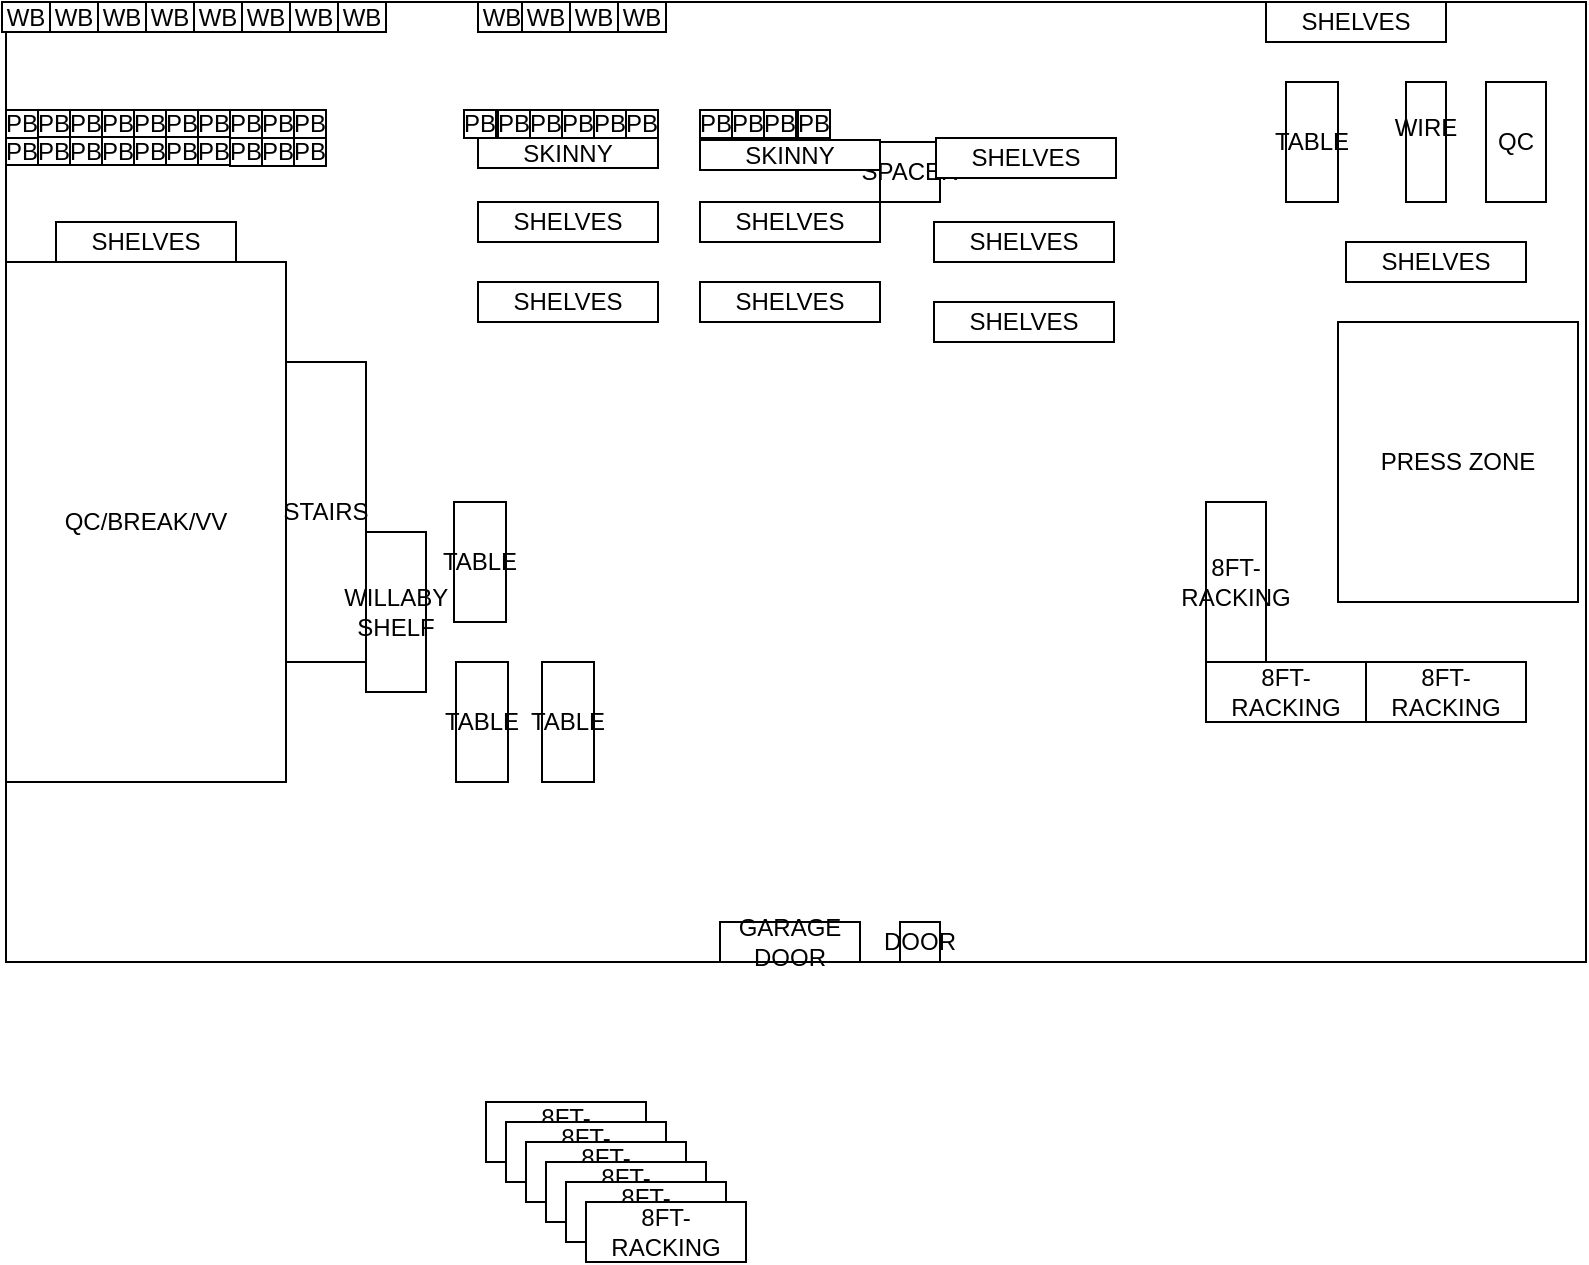<mxfile version="24.8.3">
  <diagram name="Page-1" id="p2TR9Vz6fpGwFdtY-92V">
    <mxGraphModel dx="1020" dy="631" grid="1" gridSize="10" guides="1" tooltips="1" connect="1" arrows="1" fold="1" page="1" pageScale="1" pageWidth="850" pageHeight="1100" math="0" shadow="0">
      <root>
        <mxCell id="0" />
        <mxCell id="1" parent="0" />
        <mxCell id="fRGhDktETYHb91IR-q1d-1" value="" style="rounded=0;whiteSpace=wrap;html=1;movable=0;resizable=0;rotatable=0;deletable=0;editable=0;locked=1;connectable=0;" vertex="1" parent="1">
          <mxGeometry x="80" y="60" width="790" height="480" as="geometry" />
        </mxCell>
        <mxCell id="fRGhDktETYHb91IR-q1d-3" value="QC/BREAK/VV" style="rounded=0;whiteSpace=wrap;html=1;" vertex="1" parent="1">
          <mxGeometry x="80" y="190" width="140" height="260" as="geometry" />
        </mxCell>
        <mxCell id="fRGhDktETYHb91IR-q1d-4" value="8FT-RACKING" style="rounded=0;whiteSpace=wrap;html=1;direction=west;" vertex="1" parent="1">
          <mxGeometry x="320" y="610" width="80" height="30" as="geometry" />
        </mxCell>
        <mxCell id="fRGhDktETYHb91IR-q1d-5" value="SPACER" style="whiteSpace=wrap;html=1;aspect=fixed;" vertex="1" parent="1">
          <mxGeometry x="517" y="130" width="30" height="30" as="geometry" />
        </mxCell>
        <mxCell id="fRGhDktETYHb91IR-q1d-6" value="8FT-RACKING" style="rounded=0;whiteSpace=wrap;html=1;direction=west;" vertex="1" parent="1">
          <mxGeometry x="330" y="620" width="80" height="30" as="geometry" />
        </mxCell>
        <mxCell id="fRGhDktETYHb91IR-q1d-7" value="8FT-RACKING" style="rounded=0;whiteSpace=wrap;html=1;direction=west;" vertex="1" parent="1">
          <mxGeometry x="340" y="630" width="80" height="30" as="geometry" />
        </mxCell>
        <mxCell id="fRGhDktETYHb91IR-q1d-8" value="8FT-RACKING" style="rounded=0;whiteSpace=wrap;html=1;direction=west;" vertex="1" parent="1">
          <mxGeometry x="350" y="640" width="80" height="30" as="geometry" />
        </mxCell>
        <mxCell id="fRGhDktETYHb91IR-q1d-9" value="8FT-RACKING" style="rounded=0;whiteSpace=wrap;html=1;direction=west;" vertex="1" parent="1">
          <mxGeometry x="360" y="650" width="80" height="30" as="geometry" />
        </mxCell>
        <mxCell id="fRGhDktETYHb91IR-q1d-10" value="8FT-RACKING" style="rounded=0;whiteSpace=wrap;html=1;direction=west;" vertex="1" parent="1">
          <mxGeometry x="370" y="660" width="80" height="30" as="geometry" />
        </mxCell>
        <mxCell id="fRGhDktETYHb91IR-q1d-11" value="8FT-RACKING" style="rounded=0;whiteSpace=wrap;html=1;direction=west;" vertex="1" parent="1">
          <mxGeometry x="680" y="390" width="80" height="30" as="geometry" />
        </mxCell>
        <mxCell id="fRGhDktETYHb91IR-q1d-12" value="STAIRS" style="rounded=0;whiteSpace=wrap;html=1;direction=west;" vertex="1" parent="1">
          <mxGeometry x="220" y="240" width="40" height="150" as="geometry" />
        </mxCell>
        <mxCell id="fRGhDktETYHb91IR-q1d-13" value="SHELVES" style="rounded=0;whiteSpace=wrap;html=1;direction=west;" vertex="1" parent="1">
          <mxGeometry x="545" y="128" width="90" height="20" as="geometry" />
        </mxCell>
        <mxCell id="fRGhDktETYHb91IR-q1d-14" value="SHELVES" style="rounded=0;whiteSpace=wrap;html=1;" vertex="1" parent="1">
          <mxGeometry x="750" y="180" width="90" height="20" as="geometry" />
        </mxCell>
        <mxCell id="fRGhDktETYHb91IR-q1d-15" value="SHELVES" style="rounded=0;whiteSpace=wrap;html=1;" vertex="1" parent="1">
          <mxGeometry x="710" y="60" width="90" height="20" as="geometry" />
        </mxCell>
        <mxCell id="fRGhDktETYHb91IR-q1d-16" value="SHELVES" style="rounded=0;whiteSpace=wrap;html=1;" vertex="1" parent="1">
          <mxGeometry x="544" y="170" width="90" height="20" as="geometry" />
        </mxCell>
        <mxCell id="fRGhDktETYHb91IR-q1d-17" value="SHELVES" style="rounded=0;whiteSpace=wrap;html=1;" vertex="1" parent="1">
          <mxGeometry x="427" y="200" width="90" height="20" as="geometry" />
        </mxCell>
        <mxCell id="fRGhDktETYHb91IR-q1d-18" value="SHELVES" style="rounded=0;whiteSpace=wrap;html=1;" vertex="1" parent="1">
          <mxGeometry x="316" y="200" width="90" height="20" as="geometry" />
        </mxCell>
        <mxCell id="fRGhDktETYHb91IR-q1d-19" value="SHELVES" style="rounded=0;whiteSpace=wrap;html=1;" vertex="1" parent="1">
          <mxGeometry x="105" y="170" width="90" height="20" as="geometry" />
        </mxCell>
        <mxCell id="fRGhDktETYHb91IR-q1d-20" value="SHELVES" style="rounded=0;whiteSpace=wrap;html=1;" vertex="1" parent="1">
          <mxGeometry x="427" y="160" width="90" height="20" as="geometry" />
        </mxCell>
        <mxCell id="fRGhDktETYHb91IR-q1d-21" value="SHELVES" style="rounded=0;whiteSpace=wrap;html=1;" vertex="1" parent="1">
          <mxGeometry x="316" y="160" width="90" height="20" as="geometry" />
        </mxCell>
        <mxCell id="fRGhDktETYHb91IR-q1d-22" value="SHELVES" style="rounded=0;whiteSpace=wrap;html=1;direction=west;" vertex="1" parent="1">
          <mxGeometry x="544" y="210" width="90" height="20" as="geometry" />
        </mxCell>
        <mxCell id="fRGhDktETYHb91IR-q1d-23" value="SKINNY" style="rounded=0;whiteSpace=wrap;html=1;" vertex="1" parent="1">
          <mxGeometry x="427" y="129" width="90" height="15" as="geometry" />
        </mxCell>
        <mxCell id="fRGhDktETYHb91IR-q1d-24" value="SKINNY" style="rounded=0;whiteSpace=wrap;html=1;" vertex="1" parent="1">
          <mxGeometry x="316" y="128" width="90" height="15" as="geometry" />
        </mxCell>
        <mxCell id="fRGhDktETYHb91IR-q1d-29" value="TABLE" style="rounded=0;whiteSpace=wrap;html=1;direction=north;" vertex="1" parent="1">
          <mxGeometry x="720" y="100" width="26" height="60" as="geometry" />
        </mxCell>
        <mxCell id="fRGhDktETYHb91IR-q1d-30" value="WILLABY SHELF" style="rounded=0;whiteSpace=wrap;html=1;direction=north;" vertex="1" parent="1">
          <mxGeometry x="260" y="325" width="30" height="80" as="geometry" />
        </mxCell>
        <mxCell id="fRGhDktETYHb91IR-q1d-31" value="TABLE" style="rounded=0;whiteSpace=wrap;html=1;direction=north;" vertex="1" parent="1">
          <mxGeometry x="348" y="390" width="26" height="60" as="geometry" />
        </mxCell>
        <mxCell id="fRGhDktETYHb91IR-q1d-32" value="TABLE" style="rounded=0;whiteSpace=wrap;html=1;direction=south;" vertex="1" parent="1">
          <mxGeometry x="304" y="310" width="26" height="60" as="geometry" />
        </mxCell>
        <mxCell id="fRGhDktETYHb91IR-q1d-33" value="TABLE" style="rounded=0;whiteSpace=wrap;html=1;direction=south;" vertex="1" parent="1">
          <mxGeometry x="305" y="390" width="26" height="60" as="geometry" />
        </mxCell>
        <mxCell id="fRGhDktETYHb91IR-q1d-34" value="QC" style="rounded=0;whiteSpace=wrap;html=1;direction=south;" vertex="1" parent="1">
          <mxGeometry x="820" y="100" width="30" height="60" as="geometry" />
        </mxCell>
        <mxCell id="fRGhDktETYHb91IR-q1d-35" value="8FT-RACKING" style="rounded=0;whiteSpace=wrap;html=1;direction=north;" vertex="1" parent="1">
          <mxGeometry x="680" y="310" width="30" height="80" as="geometry" />
        </mxCell>
        <mxCell id="fRGhDktETYHb91IR-q1d-36" value="8FT-RACKING" style="rounded=0;whiteSpace=wrap;html=1;direction=west;" vertex="1" parent="1">
          <mxGeometry x="760" y="390" width="80" height="30" as="geometry" />
        </mxCell>
        <mxCell id="fRGhDktETYHb91IR-q1d-37" value="GARAGE DOOR" style="rounded=0;whiteSpace=wrap;html=1;" vertex="1" parent="1">
          <mxGeometry x="437" y="520" width="70" height="20" as="geometry" />
        </mxCell>
        <mxCell id="fRGhDktETYHb91IR-q1d-38" value="DOOR" style="rounded=0;whiteSpace=wrap;html=1;" vertex="1" parent="1">
          <mxGeometry x="527" y="520" width="20" height="20" as="geometry" />
        </mxCell>
        <mxCell id="fRGhDktETYHb91IR-q1d-41" value="WB" style="rounded=0;whiteSpace=wrap;html=1;" vertex="1" parent="1">
          <mxGeometry x="78" y="60" width="24" height="15" as="geometry" />
        </mxCell>
        <mxCell id="fRGhDktETYHb91IR-q1d-48" value="WB" style="rounded=0;whiteSpace=wrap;html=1;" vertex="1" parent="1">
          <mxGeometry x="102" y="60" width="24" height="15" as="geometry" />
        </mxCell>
        <mxCell id="fRGhDktETYHb91IR-q1d-49" value="WB" style="rounded=0;whiteSpace=wrap;html=1;" vertex="1" parent="1">
          <mxGeometry x="126" y="60" width="24" height="15" as="geometry" />
        </mxCell>
        <mxCell id="fRGhDktETYHb91IR-q1d-50" value="WB" style="rounded=0;whiteSpace=wrap;html=1;" vertex="1" parent="1">
          <mxGeometry x="150" y="60" width="24" height="15" as="geometry" />
        </mxCell>
        <mxCell id="fRGhDktETYHb91IR-q1d-51" value="WB" style="rounded=0;whiteSpace=wrap;html=1;" vertex="1" parent="1">
          <mxGeometry x="174" y="60" width="24" height="15" as="geometry" />
        </mxCell>
        <mxCell id="fRGhDktETYHb91IR-q1d-52" value="WB" style="rounded=0;whiteSpace=wrap;html=1;" vertex="1" parent="1">
          <mxGeometry x="198" y="60" width="24" height="15" as="geometry" />
        </mxCell>
        <mxCell id="fRGhDktETYHb91IR-q1d-53" value="WB" style="rounded=0;whiteSpace=wrap;html=1;" vertex="1" parent="1">
          <mxGeometry x="222" y="60" width="24" height="15" as="geometry" />
        </mxCell>
        <mxCell id="fRGhDktETYHb91IR-q1d-54" value="WB" style="rounded=0;whiteSpace=wrap;html=1;" vertex="1" parent="1">
          <mxGeometry x="316" y="60" width="24" height="15" as="geometry" />
        </mxCell>
        <mxCell id="fRGhDktETYHb91IR-q1d-55" value="WB" style="rounded=0;whiteSpace=wrap;html=1;" vertex="1" parent="1">
          <mxGeometry x="338" y="60" width="24" height="15" as="geometry" />
        </mxCell>
        <mxCell id="fRGhDktETYHb91IR-q1d-56" value="WB" style="rounded=0;whiteSpace=wrap;html=1;" vertex="1" parent="1">
          <mxGeometry x="362" y="60" width="24" height="15" as="geometry" />
        </mxCell>
        <mxCell id="fRGhDktETYHb91IR-q1d-57" value="WB" style="rounded=0;whiteSpace=wrap;html=1;" vertex="1" parent="1">
          <mxGeometry x="386" y="60" width="24" height="15" as="geometry" />
        </mxCell>
        <mxCell id="fRGhDktETYHb91IR-q1d-58" value="WB" style="rounded=0;whiteSpace=wrap;html=1;" vertex="1" parent="1">
          <mxGeometry x="246" y="60" width="24" height="15" as="geometry" />
        </mxCell>
        <mxCell id="fRGhDktETYHb91IR-q1d-59" value="PB" style="rounded=0;whiteSpace=wrap;html=1;" vertex="1" parent="1">
          <mxGeometry x="309" y="114" width="16" height="14" as="geometry" />
        </mxCell>
        <mxCell id="fRGhDktETYHb91IR-q1d-60" value="PB" style="rounded=0;whiteSpace=wrap;html=1;" vertex="1" parent="1">
          <mxGeometry x="326" y="114" width="16" height="14" as="geometry" />
        </mxCell>
        <mxCell id="fRGhDktETYHb91IR-q1d-61" value="PB" style="rounded=0;whiteSpace=wrap;html=1;" vertex="1" parent="1">
          <mxGeometry x="342" y="114" width="16" height="14" as="geometry" />
        </mxCell>
        <mxCell id="fRGhDktETYHb91IR-q1d-62" value="PB" style="rounded=0;whiteSpace=wrap;html=1;" vertex="1" parent="1">
          <mxGeometry x="358" y="114" width="16" height="14" as="geometry" />
        </mxCell>
        <mxCell id="fRGhDktETYHb91IR-q1d-63" value="PB" style="rounded=0;whiteSpace=wrap;html=1;" vertex="1" parent="1">
          <mxGeometry x="374" y="114" width="16" height="14" as="geometry" />
        </mxCell>
        <mxCell id="fRGhDktETYHb91IR-q1d-64" value="PB" style="rounded=0;whiteSpace=wrap;html=1;" vertex="1" parent="1">
          <mxGeometry x="390" y="114" width="16" height="14" as="geometry" />
        </mxCell>
        <mxCell id="fRGhDktETYHb91IR-q1d-65" value="PB" style="rounded=0;whiteSpace=wrap;html=1;" vertex="1" parent="1">
          <mxGeometry x="427" y="114" width="16" height="14" as="geometry" />
        </mxCell>
        <mxCell id="fRGhDktETYHb91IR-q1d-66" value="PB" style="rounded=0;whiteSpace=wrap;html=1;" vertex="1" parent="1">
          <mxGeometry x="443" y="114" width="16" height="14" as="geometry" />
        </mxCell>
        <mxCell id="fRGhDktETYHb91IR-q1d-67" value="PB" style="rounded=0;whiteSpace=wrap;html=1;" vertex="1" parent="1">
          <mxGeometry x="459" y="114" width="16" height="14" as="geometry" />
        </mxCell>
        <mxCell id="fRGhDktETYHb91IR-q1d-68" value="PB" style="rounded=0;whiteSpace=wrap;html=1;" vertex="1" parent="1">
          <mxGeometry x="192" y="128" width="16" height="14" as="geometry" />
        </mxCell>
        <mxCell id="fRGhDktETYHb91IR-q1d-69" value="PB" style="rounded=0;whiteSpace=wrap;html=1;" vertex="1" parent="1">
          <mxGeometry x="208" y="128" width="16" height="14" as="geometry" />
        </mxCell>
        <mxCell id="fRGhDktETYHb91IR-q1d-70" value="PB" style="rounded=0;whiteSpace=wrap;html=1;" vertex="1" parent="1">
          <mxGeometry x="224" y="128" width="16" height="14" as="geometry" />
        </mxCell>
        <mxCell id="fRGhDktETYHb91IR-q1d-71" value="PB" style="rounded=0;whiteSpace=wrap;html=1;" vertex="1" parent="1">
          <mxGeometry x="80" y="127.5" width="16" height="14" as="geometry" />
        </mxCell>
        <mxCell id="fRGhDktETYHb91IR-q1d-72" value="PB" style="rounded=0;whiteSpace=wrap;html=1;" vertex="1" parent="1">
          <mxGeometry x="224" y="114" width="16" height="14" as="geometry" />
        </mxCell>
        <mxCell id="fRGhDktETYHb91IR-q1d-73" value="PB" style="rounded=0;whiteSpace=wrap;html=1;" vertex="1" parent="1">
          <mxGeometry x="112" y="114" width="16" height="14" as="geometry" />
        </mxCell>
        <mxCell id="fRGhDktETYHb91IR-q1d-74" value="PB" style="rounded=0;whiteSpace=wrap;html=1;" vertex="1" parent="1">
          <mxGeometry x="128" y="114" width="16" height="14" as="geometry" />
        </mxCell>
        <mxCell id="fRGhDktETYHb91IR-q1d-75" value="PB" style="rounded=0;whiteSpace=wrap;html=1;" vertex="1" parent="1">
          <mxGeometry x="144" y="114" width="16" height="14" as="geometry" />
        </mxCell>
        <mxCell id="fRGhDktETYHb91IR-q1d-76" value="PB" style="rounded=0;whiteSpace=wrap;html=1;" vertex="1" parent="1">
          <mxGeometry x="160" y="114" width="16" height="14" as="geometry" />
        </mxCell>
        <mxCell id="fRGhDktETYHb91IR-q1d-77" value="PB" style="rounded=0;whiteSpace=wrap;html=1;" vertex="1" parent="1">
          <mxGeometry x="176" y="114" width="16" height="14" as="geometry" />
        </mxCell>
        <mxCell id="fRGhDktETYHb91IR-q1d-78" value="PB" style="rounded=0;whiteSpace=wrap;html=1;" vertex="1" parent="1">
          <mxGeometry x="96" y="114" width="16" height="14" as="geometry" />
        </mxCell>
        <mxCell id="fRGhDktETYHb91IR-q1d-79" value="PB" style="rounded=0;whiteSpace=wrap;html=1;" vertex="1" parent="1">
          <mxGeometry x="144" y="127.5" width="16" height="14" as="geometry" />
        </mxCell>
        <mxCell id="fRGhDktETYHb91IR-q1d-80" value="PB" style="rounded=0;whiteSpace=wrap;html=1;" vertex="1" parent="1">
          <mxGeometry x="208" y="114" width="16" height="14" as="geometry" />
        </mxCell>
        <mxCell id="fRGhDktETYHb91IR-q1d-81" value="PB" style="rounded=0;whiteSpace=wrap;html=1;" vertex="1" parent="1">
          <mxGeometry x="176" y="127.5" width="16" height="14" as="geometry" />
        </mxCell>
        <mxCell id="fRGhDktETYHb91IR-q1d-82" value="PB" style="rounded=0;whiteSpace=wrap;html=1;" vertex="1" parent="1">
          <mxGeometry x="160" y="127.5" width="16" height="14" as="geometry" />
        </mxCell>
        <mxCell id="fRGhDktETYHb91IR-q1d-83" value="PB" style="rounded=0;whiteSpace=wrap;html=1;" vertex="1" parent="1">
          <mxGeometry x="128" y="127.5" width="16" height="14" as="geometry" />
        </mxCell>
        <mxCell id="fRGhDktETYHb91IR-q1d-84" value="PB" style="rounded=0;whiteSpace=wrap;html=1;" vertex="1" parent="1">
          <mxGeometry x="112" y="127.5" width="16" height="14" as="geometry" />
        </mxCell>
        <mxCell id="fRGhDktETYHb91IR-q1d-85" value="PB" style="rounded=0;whiteSpace=wrap;html=1;" vertex="1" parent="1">
          <mxGeometry x="96" y="127.5" width="16" height="14" as="geometry" />
        </mxCell>
        <mxCell id="fRGhDktETYHb91IR-q1d-86" value="PB" style="rounded=0;whiteSpace=wrap;html=1;" vertex="1" parent="1">
          <mxGeometry x="192" y="114" width="16" height="14" as="geometry" />
        </mxCell>
        <mxCell id="fRGhDktETYHb91IR-q1d-87" value="PB" style="rounded=0;whiteSpace=wrap;html=1;" vertex="1" parent="1">
          <mxGeometry x="80" y="114" width="16" height="14" as="geometry" />
        </mxCell>
        <mxCell id="fRGhDktETYHb91IR-q1d-97" value="WIRE&lt;div&gt;&lt;br&gt;&lt;/div&gt;" style="rounded=0;whiteSpace=wrap;html=1;direction=south;" vertex="1" parent="1">
          <mxGeometry x="780" y="100" width="20" height="60" as="geometry" />
        </mxCell>
        <mxCell id="fRGhDktETYHb91IR-q1d-100" value="PB" style="rounded=0;whiteSpace=wrap;html=1;" vertex="1" parent="1">
          <mxGeometry x="476" y="114" width="16" height="14" as="geometry" />
        </mxCell>
        <mxCell id="fRGhDktETYHb91IR-q1d-102" value="&lt;div&gt;PRESS ZONE&lt;/div&gt;" style="rounded=0;whiteSpace=wrap;html=1;" vertex="1" parent="1">
          <mxGeometry x="746" y="220" width="120" height="140" as="geometry" />
        </mxCell>
      </root>
    </mxGraphModel>
  </diagram>
</mxfile>
